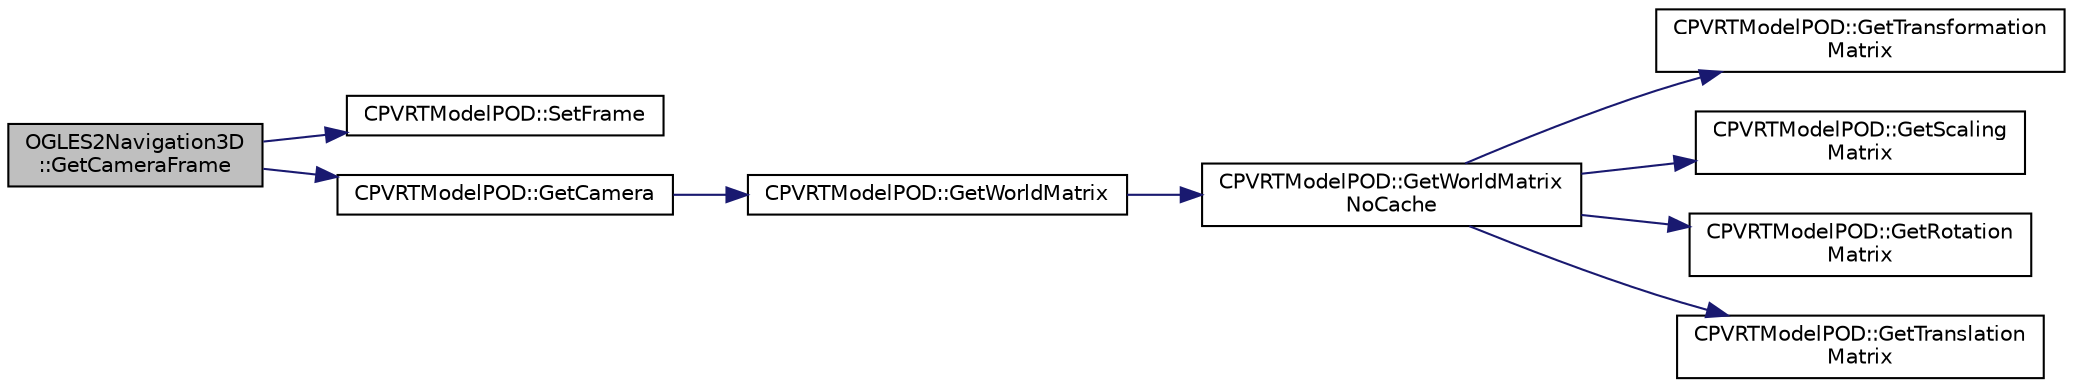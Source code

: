 digraph "OGLES2Navigation3D::GetCameraFrame"
{
  edge [fontname="Helvetica",fontsize="10",labelfontname="Helvetica",labelfontsize="10"];
  node [fontname="Helvetica",fontsize="10",shape=record];
  rankdir="LR";
  Node1 [label="OGLES2Navigation3D\l::GetCameraFrame",height=0.2,width=0.4,color="black", fillcolor="grey75", style="filled", fontcolor="black"];
  Node1 -> Node2 [color="midnightblue",fontsize="10",style="solid",fontname="Helvetica"];
  Node2 [label="CPVRTModelPOD::SetFrame",height=0.2,width=0.4,color="black", fillcolor="white", style="filled",URL="$class_c_p_v_r_t_model_p_o_d.html#a52258e72054fcc086efc2374648e141d",tooltip="Set the animation frame for which subsequent Get*() calls should return data. "];
  Node1 -> Node3 [color="midnightblue",fontsize="10",style="solid",fontname="Helvetica"];
  Node3 [label="CPVRTModelPOD::GetCamera",height=0.2,width=0.4,color="black", fillcolor="white", style="filled",URL="$class_c_p_v_r_t_model_p_o_d.html#aa96ff6f192ed302b0f0b5461c2b266d9",tooltip="Calculate the From, To and Up vectors for the given camera. Uses animation data. Note that even if th..."];
  Node3 -> Node4 [color="midnightblue",fontsize="10",style="solid",fontname="Helvetica"];
  Node4 [label="CPVRTModelPOD::GetWorldMatrix",height=0.2,width=0.4,color="black", fillcolor="white", style="filled",URL="$class_c_p_v_r_t_model_p_o_d.html#a275eceb98a361d91d77e15b54238a8de",tooltip="Generates the world matrix for the given Mesh Instance; applies the parent&#39;s transform too..."];
  Node4 -> Node5 [color="midnightblue",fontsize="10",style="solid",fontname="Helvetica"];
  Node5 [label="CPVRTModelPOD::GetWorldMatrix\lNoCache",height=0.2,width=0.4,color="black", fillcolor="white", style="filled",URL="$class_c_p_v_r_t_model_p_o_d.html#a5d8930577009f9c922665522ca9bb1c3",tooltip="Generates the world matrix for the given Mesh Instance; applies the parent&#39;s transform too..."];
  Node5 -> Node6 [color="midnightblue",fontsize="10",style="solid",fontname="Helvetica"];
  Node6 [label="CPVRTModelPOD::GetTransformation\lMatrix",height=0.2,width=0.4,color="black", fillcolor="white", style="filled",URL="$class_c_p_v_r_t_model_p_o_d.html#ab614a904956547c6cd7c623046f888b2",tooltip="Generates the world matrix for the given Mesh Instance; applies the parent&#39;s transform too..."];
  Node5 -> Node7 [color="midnightblue",fontsize="10",style="solid",fontname="Helvetica"];
  Node7 [label="CPVRTModelPOD::GetScaling\lMatrix",height=0.2,width=0.4,color="black", fillcolor="white", style="filled",URL="$class_c_p_v_r_t_model_p_o_d.html#aaf982331192d8590949796dd61777c8a",tooltip="Generates the world matrix for the given Mesh Instance; applies the parent&#39;s transform too..."];
  Node5 -> Node8 [color="midnightblue",fontsize="10",style="solid",fontname="Helvetica"];
  Node8 [label="CPVRTModelPOD::GetRotation\lMatrix",height=0.2,width=0.4,color="black", fillcolor="white", style="filled",URL="$class_c_p_v_r_t_model_p_o_d.html#a021fd16d1c7d7f3e09ba1e133289d0e7",tooltip="Generates the world matrix for the given Mesh Instance; applies the parent&#39;s transform too..."];
  Node5 -> Node9 [color="midnightblue",fontsize="10",style="solid",fontname="Helvetica"];
  Node9 [label="CPVRTModelPOD::GetTranslation\lMatrix",height=0.2,width=0.4,color="black", fillcolor="white", style="filled",URL="$class_c_p_v_r_t_model_p_o_d.html#a5b9cdd65e3f36c6fe3c0a6937892d506",tooltip="Generates the world matrix for the given Mesh Instance; applies the parent&#39;s transform too..."];
}
